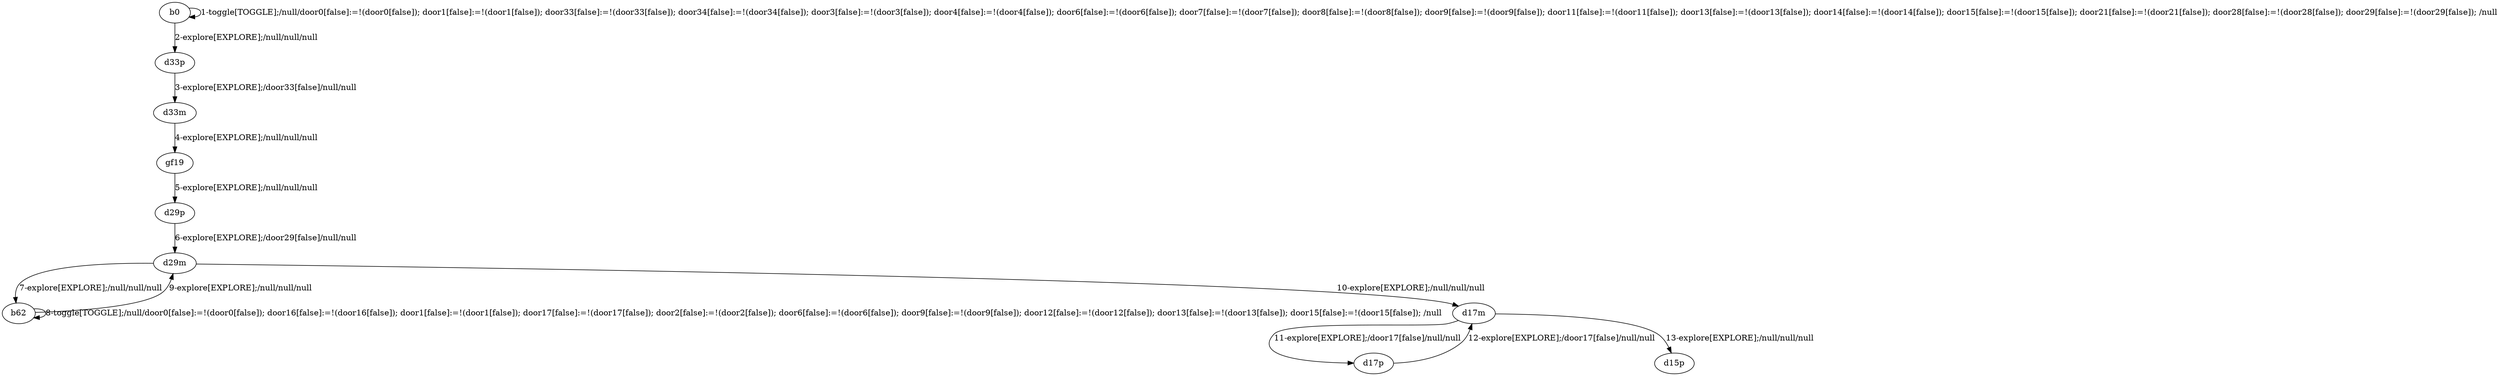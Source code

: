 # Total number of goals covered by this test: 6
# d17m --> d15p
# b62 --> b62
# b62 --> d29m
# d29m --> b62
# d17p --> d17m
# d17m --> d17p

digraph g {
"b0" -> "b0" [label = "1-toggle[TOGGLE];/null/door0[false]:=!(door0[false]); door1[false]:=!(door1[false]); door33[false]:=!(door33[false]); door34[false]:=!(door34[false]); door3[false]:=!(door3[false]); door4[false]:=!(door4[false]); door6[false]:=!(door6[false]); door7[false]:=!(door7[false]); door8[false]:=!(door8[false]); door9[false]:=!(door9[false]); door11[false]:=!(door11[false]); door13[false]:=!(door13[false]); door14[false]:=!(door14[false]); door15[false]:=!(door15[false]); door21[false]:=!(door21[false]); door28[false]:=!(door28[false]); door29[false]:=!(door29[false]); /null"];
"b0" -> "d33p" [label = "2-explore[EXPLORE];/null/null/null"];
"d33p" -> "d33m" [label = "3-explore[EXPLORE];/door33[false]/null/null"];
"d33m" -> "gf19" [label = "4-explore[EXPLORE];/null/null/null"];
"gf19" -> "d29p" [label = "5-explore[EXPLORE];/null/null/null"];
"d29p" -> "d29m" [label = "6-explore[EXPLORE];/door29[false]/null/null"];
"d29m" -> "b62" [label = "7-explore[EXPLORE];/null/null/null"];
"b62" -> "b62" [label = "8-toggle[TOGGLE];/null/door0[false]:=!(door0[false]); door16[false]:=!(door16[false]); door1[false]:=!(door1[false]); door17[false]:=!(door17[false]); door2[false]:=!(door2[false]); door6[false]:=!(door6[false]); door9[false]:=!(door9[false]); door12[false]:=!(door12[false]); door13[false]:=!(door13[false]); door15[false]:=!(door15[false]); /null"];
"b62" -> "d29m" [label = "9-explore[EXPLORE];/null/null/null"];
"d29m" -> "d17m" [label = "10-explore[EXPLORE];/null/null/null"];
"d17m" -> "d17p" [label = "11-explore[EXPLORE];/door17[false]/null/null"];
"d17p" -> "d17m" [label = "12-explore[EXPLORE];/door17[false]/null/null"];
"d17m" -> "d15p" [label = "13-explore[EXPLORE];/null/null/null"];
}